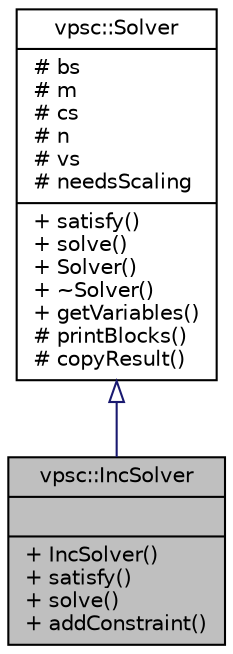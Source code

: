 digraph "vpsc::IncSolver"
{
  edge [fontname="Helvetica",fontsize="10",labelfontname="Helvetica",labelfontsize="10"];
  node [fontname="Helvetica",fontsize="10",shape=record];
  Node2 [label="{vpsc::IncSolver\n||+ IncSolver()\l+ satisfy()\l+ solve()\l+ addConstraint()\l}",height=0.2,width=0.4,color="black", fillcolor="grey75", style="filled", fontcolor="black"];
  Node3 -> Node2 [dir="back",color="midnightblue",fontsize="10",style="solid",arrowtail="onormal",fontname="Helvetica"];
  Node3 [label="{vpsc::Solver\n|# bs\l# m\l# cs\l# n\l# vs\l# needsScaling\l|+ satisfy()\l+ solve()\l+ Solver()\l+ ~Solver()\l+ getVariables()\l# printBlocks()\l# copyResult()\l}",height=0.2,width=0.4,color="black", fillcolor="white", style="filled",URL="$classvpsc_1_1Solver.html",tooltip="Static solver for Variable Placement with Separation Constraints problem instance. "];
}
